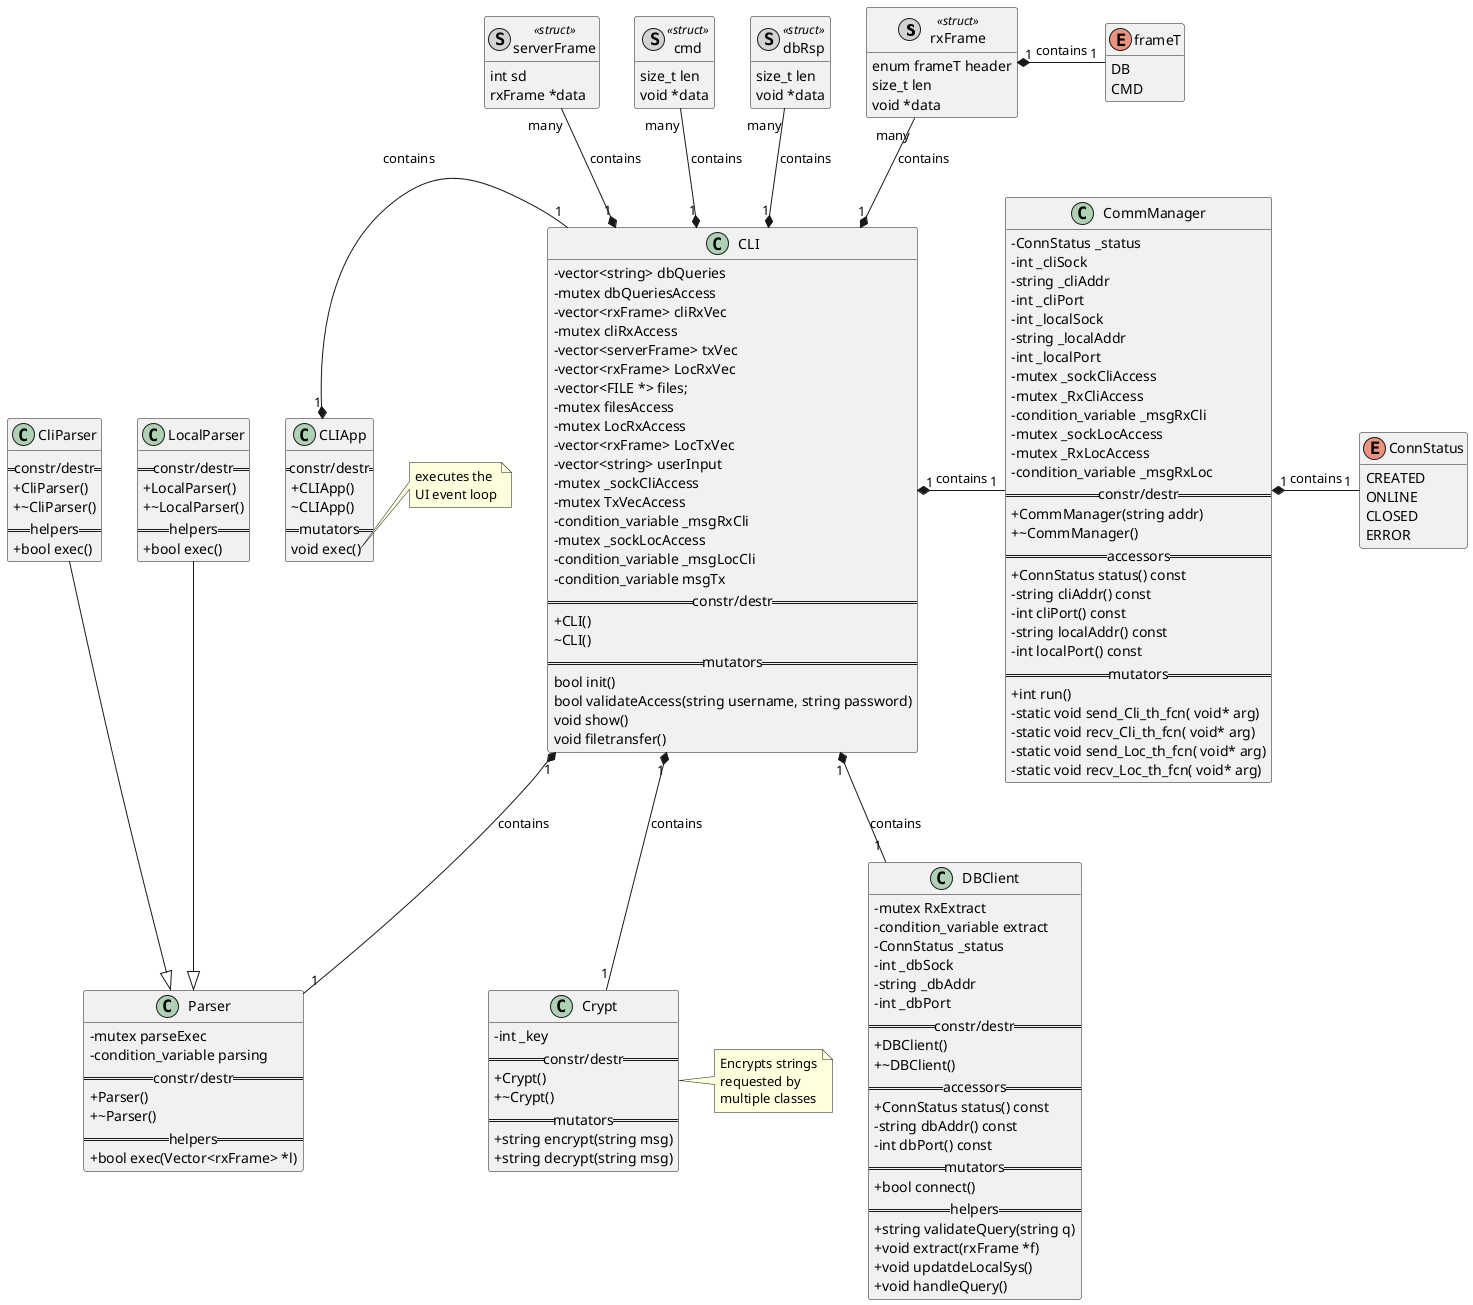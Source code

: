 @startuml
'' ---------------- THEMES (some only work on the web server) -----------
''!theme plain
''!theme toy
''!theme spacelab
''!theme mars (does not work)
'' -------------------- Splitting into several files -----------
'page 2x2
'skinparam pageMargin 10
'skinparam pageExternalColor gray
'skinparam pageBorderColor black
'' --------------------------------------------------------------
'' remove attributes and methods icons
skinparam classAttributeIconSize 0
'' --------------------------------------------------------------
'' ------- defining elements --------
''interface       interface
'' ------- structures
''class Ad_DB <<(S,#FF7700)struct>>
''class User_DB <<(S,#FF7700)struct>>
''class Station <<(S,#FF7700)struct>>
hide <<struct>> methods
hide enum methods
''hide <<struct>> circle
''class Ad_DB {
''+FILE vid_f
''+fragType frag
''+bool rented
''}
''
''class User_DB{
''+bool admin
''+char* name
''+char* encrypted_pass
''}
class rxFrame <<(S,lightgrey)struct>>{
enum frameT header
size_t len
void *data
}
class dbRsp <<(S,lightgrey)struct>>{
size_t len
void *data
}
class cmd <<(S,lightgrey)struct>>{
size_t len
void *data
}
class serverFrame <<(S,lightgrey)struct>>{
int sd
rxFrame *data
}
' ---------

enum ConnStatus{
CREATED
ONLINE
CLOSED
ERROR
}

enum frameT{
DB
CMD
}
'' ---------


'' -------- Classes 
'' APP
''class AppManager{
''    - UIApp uiApp()
''    - UIWidget win()
''}
class CLIApp{
    == constr/destr ==
    +CLIApp()
    ~CLIApp()
    == mutators ==
    void exec()
}
    note right of CLIApp::exec
    executes the 
    UI event loop
    end note
class CLI{
  - vector<string> dbQueries
  - mutex dbQueriesAccess
  - vector<rxFrame> cliRxVec
  - mutex cliRxAccess
  - vector<serverFrame> txVec
  - vector<rxFrame> LocRxVec
  - vector<FILE *> files;
  - mutex filesAccess 
  - mutex LocRxAccess
  - vector<rxFrame> LocTxVec
  - vector<string> userInput
  - mutex _sockCliAccess
  - mutex TxVecAccess
  - condition_variable _msgRxCli
  - mutex _sockLocAccess
  - condition_variable _msgLocCli
  - condition_variable msgTx
  == constr/destr ==
  +CLI()
  ~CLI()
  == mutators ==
  bool init()
  bool validateAccess(string username, string password)
  void show()
  void filetransfer()
}


'' Crypt
class Crypt{
  -int _key
  == constr/destr ==
  +Crypt()
  +~Crypt()
  == mutators ==
  + string encrypt(string msg)
  + string decrypt(string msg)
}
note right of Crypt
Encrypts strings
requested by
multiple classes
end note
'' COMM MANAGER
class CommManager{
  -ConnStatus _status
  -int _cliSock
  -string _cliAddr
  -int _cliPort
  -int _localSock
  -string _localAddr
  -int _localPort
  -mutex _sockCliAccess
  -mutex _RxCliAccess
  -condition_variable _msgRxCli
  -mutex _sockLocAccess
  -mutex _RxLocAccess
  -condition_variable _msgRxLoc
  == constr/destr ==
  +CommManager(string addr)
  +~CommManager()
  == accessors ==
  + ConnStatus status() const
  - string cliAddr() const
  - int cliPort() const
  - string localAddr() const
  - int localPort() const
  == mutators ==
  + int run()
  - static void send_Cli_th_fcn( void* arg)
  - static void recv_Cli_th_fcn( void* arg)
  - static void send_Loc_th_fcn( void* arg) 
  - static void recv_Loc_th_fcn( void* arg)
''  + int Send(int sd, const void *obj, size_t len);
''  + int Recv(int sd, void *obj, size_t len);
}
'' DB Client
class DBClient{
  -mutex RxExtract
  -condition_variable extract
  -ConnStatus _status
  -int _dbSock
  -string _dbAddr
  -int _dbPort
  == constr/destr ==
  +DBClient()
  +~DBClient()
  == accessors ==
  + ConnStatus status() const
  - string dbAddr() const
  - int dbPort() const
  == mutators ==
  + bool connect()
  == helpers ==
  + string validateQuery(string q)
  + void extract(rxFrame *f)
  + void updatdeLocalSys()
  + void handleQuery()
}
class Parser{
  -mutex parseExec
  -condition_variable parsing
  == constr/destr ==
  +Parser()
  +~Parser()
  == helpers ==
  + bool exec(Vector<rxFrame> *l)
}
class CliParser{
  == constr/destr ==
  +CliParser()
  +~CliParser()
  == helpers ==
  + bool exec()
}
class LocalParser{
  == constr/destr ==
  +LocalParser()
  +~LocalParser()
  == helpers ==
  + bool exec()
}

'' ----------------

'' ----------- Containers

'' ----------------

'' --------------------------------------------------------------


'' ---------- Relation between classes -----------
'' Types
'' - extension (inheritance):   <|--
'' - composition: *--
'' - Aggregation: o--
CLIApp "1" *- "1" CLI: contains
CLI "1" *- "1" CommManager: contains
CLI "1" *-- "1" DBClient: contains
CommManager "1" *- "1" ConnStatus: contains
CLI "1" *-- "1" Crypt: contains
CLI "1" *-- "1" Parser: contains
rxFrame "1" *- "1" frameT: contains
CLI "1" *-u- "many" rxFrame: contains
CLI "1" *-u- "many" dbRsp: contains
CLI "1" *-u- "many" cmd: contains
CLI "1" *-u- "many" serverFrame: contains
CliParser --|> Parser
LocalParser --|> Parser
''UIView <|-- UIWindow: inherits

'' ------------------------------

@enduml
